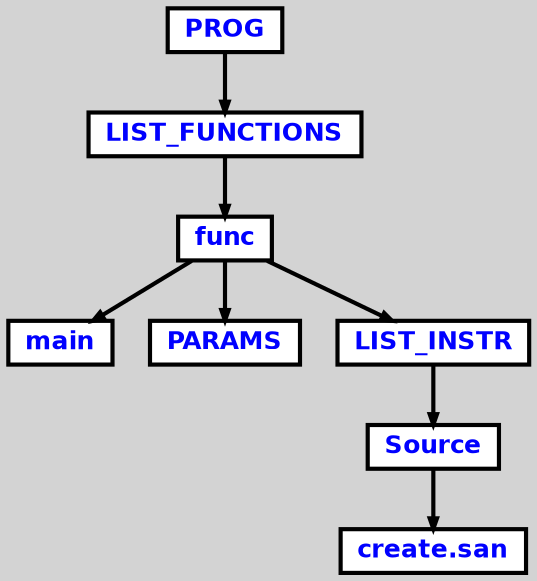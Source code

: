 digraph {

	ordering=out;
	ranksep=.4;
	bgcolor="lightgrey"; node [shape=box, fixedsize=false, fontsize=12, fontname="Helvetica-bold", fontcolor="blue"
		width=.25, height=.25, color="black", fillcolor="white", style="filled, solid, bold"];
	edge [arrowsize=.5, color="black", style="bold"]

  n0 [label="PROG"];
  n1 [label="LIST_FUNCTIONS"];
  n1 [label="LIST_FUNCTIONS"];
  n2 [label="func"];
  n2 [label="func"];
  n3 [label="main"];
  n4 [label="PARAMS"];
  n5 [label="LIST_INSTR"];
  n5 [label="LIST_INSTR"];
  n6 [label="Source"];
  n6 [label="Source"];
  n7 [label="create.san"];

  n0 -> n1 // "PROG" -> "LIST_FUNCTIONS"
  n1 -> n2 // "LIST_FUNCTIONS" -> "func"
  n2 -> n3 // "func" -> "main"
  n2 -> n4 // "func" -> "PARAMS"
  n2 -> n5 // "func" -> "LIST_INSTR"
  n5 -> n6 // "LIST_INSTR" -> "Source"
  n6 -> n7 // "Source" -> "create.san"

}
